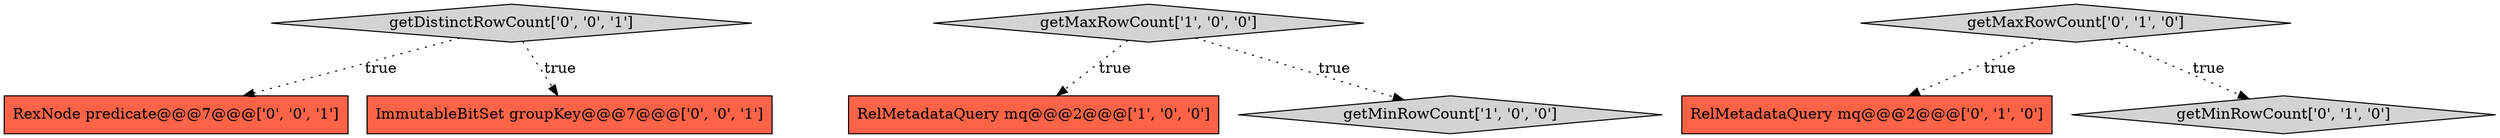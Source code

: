 digraph {
6 [style = filled, label = "getDistinctRowCount['0', '0', '1']", fillcolor = lightgray, shape = diamond image = "AAA0AAABBB3BBB"];
0 [style = filled, label = "RelMetadataQuery mq@@@2@@@['1', '0', '0']", fillcolor = tomato, shape = box image = "AAA0AAABBB1BBB"];
7 [style = filled, label = "RexNode predicate@@@7@@@['0', '0', '1']", fillcolor = tomato, shape = box image = "AAA0AAABBB3BBB"];
8 [style = filled, label = "ImmutableBitSet groupKey@@@7@@@['0', '0', '1']", fillcolor = tomato, shape = box image = "AAA0AAABBB3BBB"];
3 [style = filled, label = "RelMetadataQuery mq@@@2@@@['0', '1', '0']", fillcolor = tomato, shape = box image = "AAA0AAABBB2BBB"];
1 [style = filled, label = "getMaxRowCount['1', '0', '0']", fillcolor = lightgray, shape = diamond image = "AAA0AAABBB1BBB"];
4 [style = filled, label = "getMinRowCount['0', '1', '0']", fillcolor = lightgray, shape = diamond image = "AAA0AAABBB2BBB"];
5 [style = filled, label = "getMaxRowCount['0', '1', '0']", fillcolor = lightgray, shape = diamond image = "AAA0AAABBB2BBB"];
2 [style = filled, label = "getMinRowCount['1', '0', '0']", fillcolor = lightgray, shape = diamond image = "AAA0AAABBB1BBB"];
1->2 [style = dotted, label="true"];
6->8 [style = dotted, label="true"];
5->4 [style = dotted, label="true"];
6->7 [style = dotted, label="true"];
1->0 [style = dotted, label="true"];
5->3 [style = dotted, label="true"];
}
